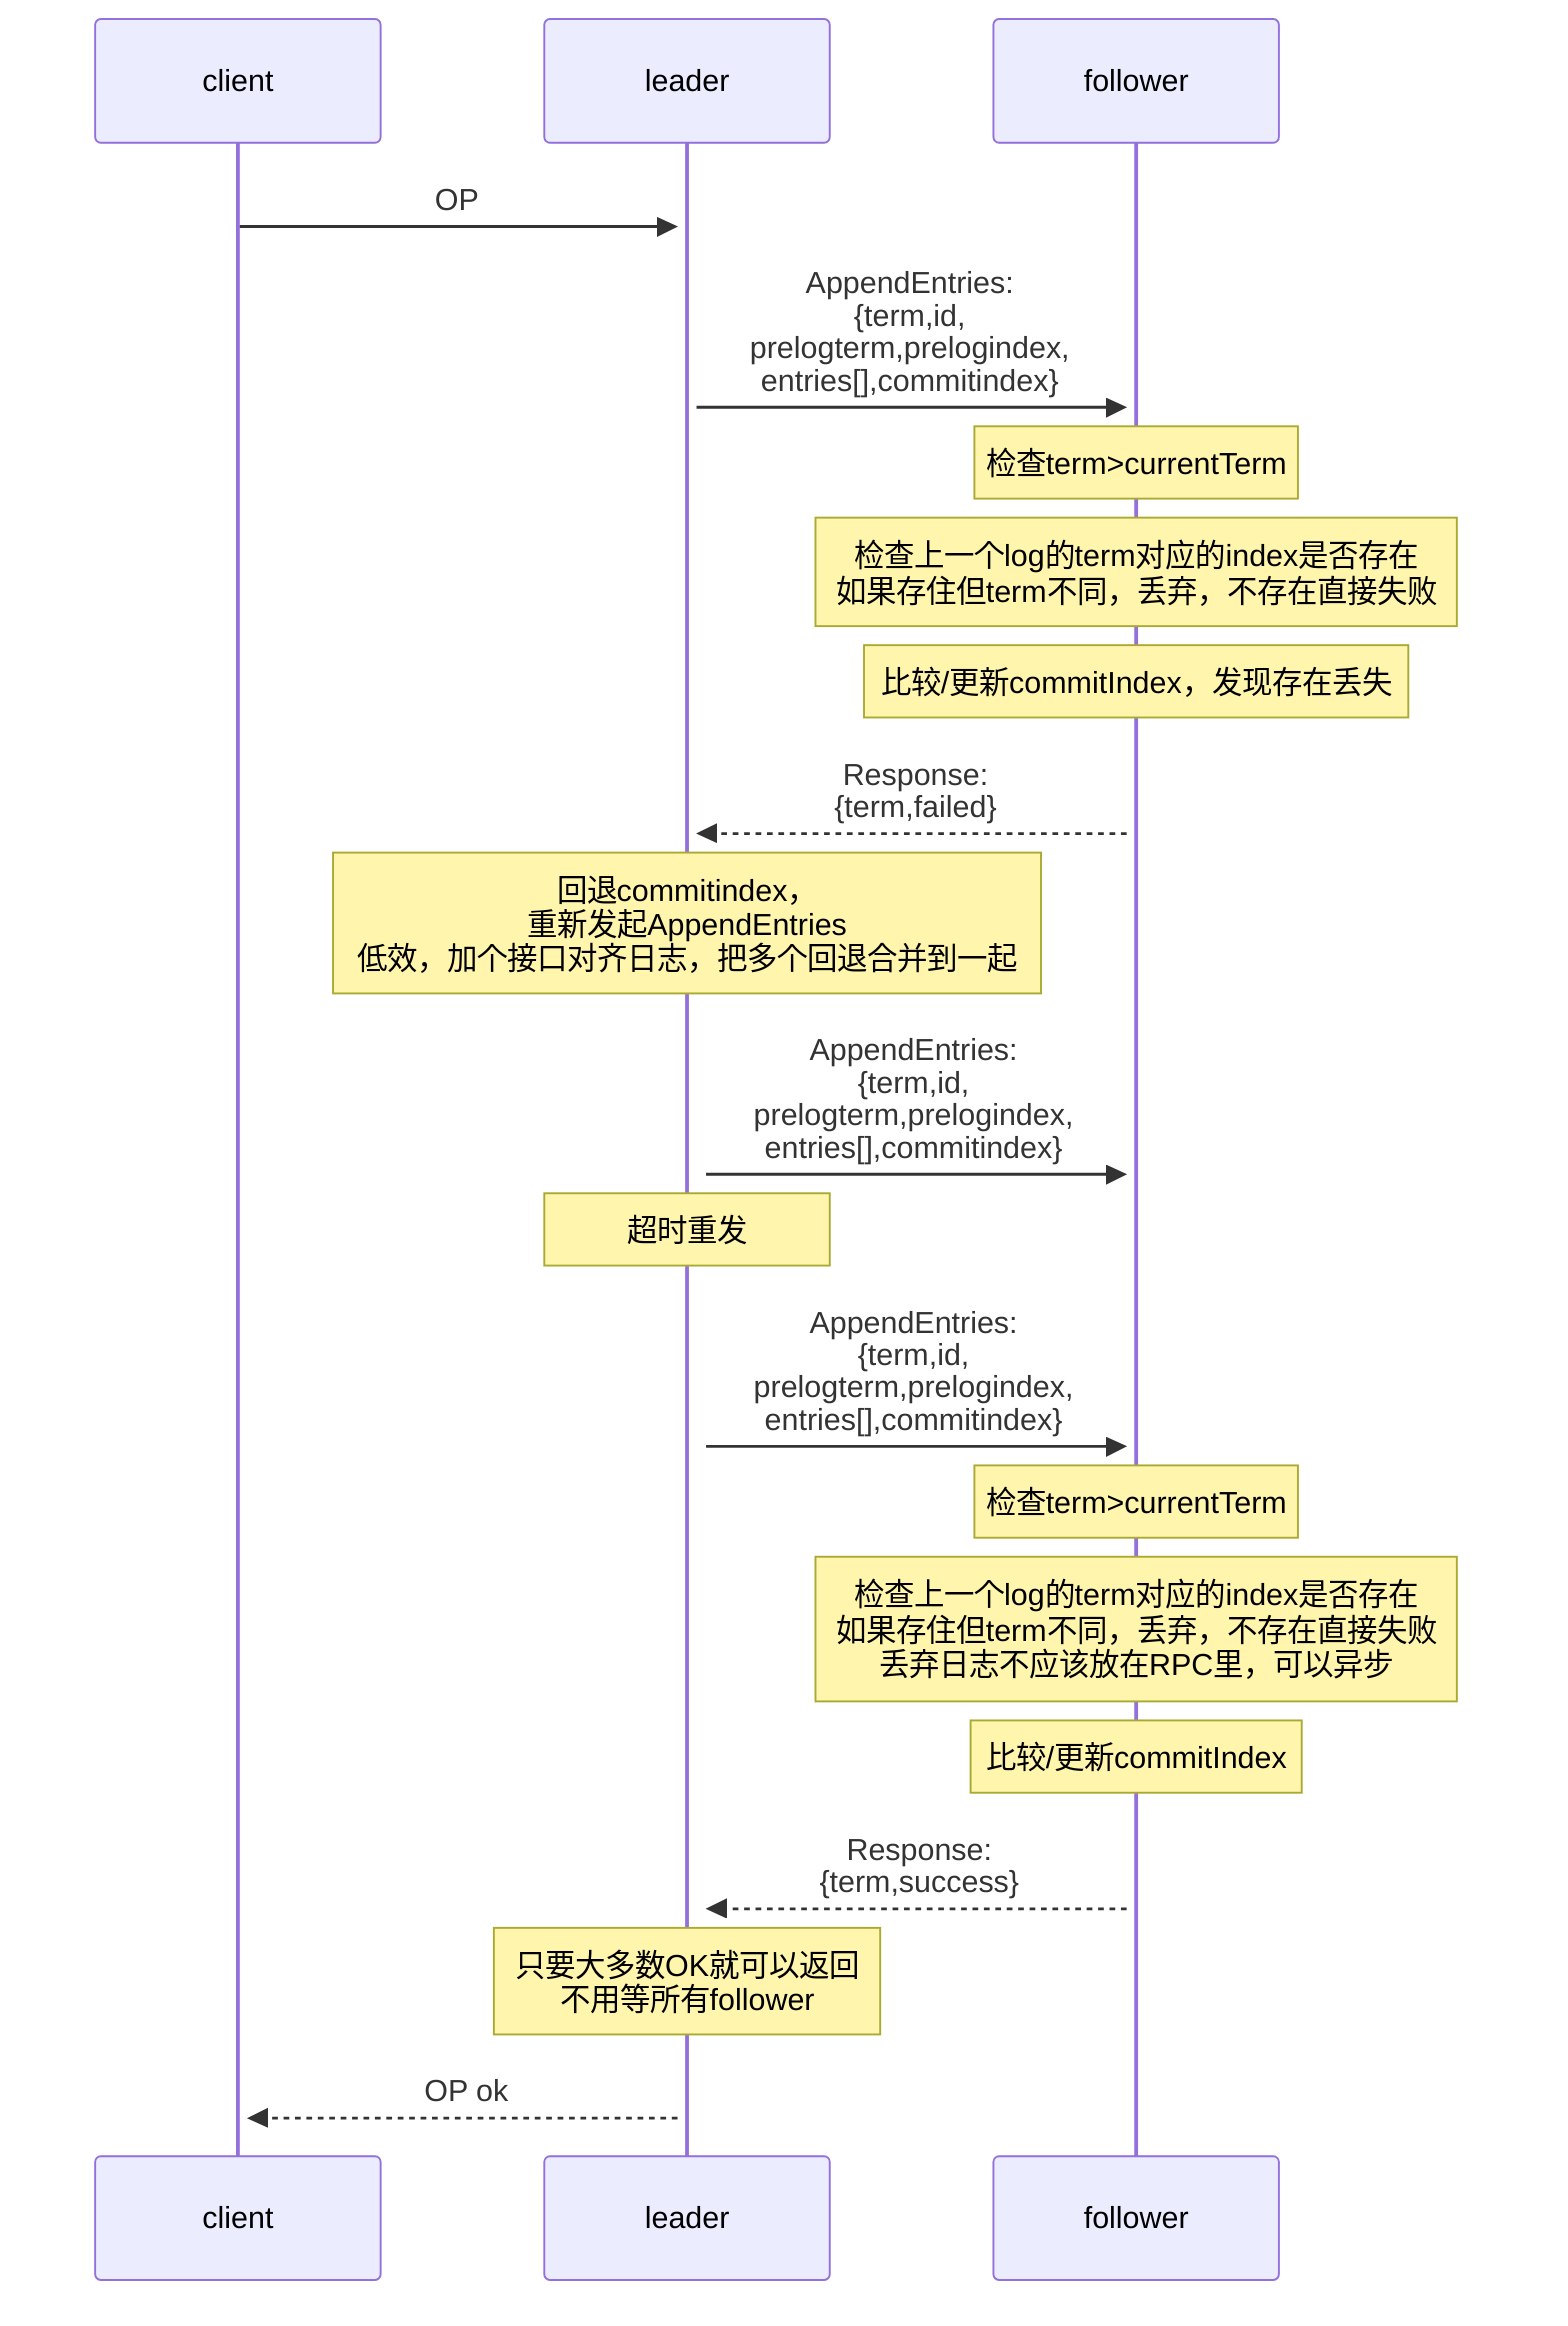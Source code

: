 sequenceDiagram
    client->>+leader: OP
    leader->>+follower: AppendEntries:<br>{term,id,<br>prelogterm,prelogindex,<br>entries[],commitindex}
    Note over follower: 检查term>currentTerm
    Note over follower: 检查上一个log的term对应的index是否存在<br>如果存住但term不同，丢弃，不存在直接失败
    Note over follower: 比较/更新commitIndex，发现存在丢失
    follower-->>+leader: Response:<br>{term,failed}
    Note over leader: 回退commitindex，<br>重新发起AppendEntries<br>低效，加个接口对齐日志，把多个回退合并到一起
    leader->>+follower: AppendEntries:<br>{term,id,<br>prelogterm,prelogindex,<br>entries[],commitindex}
    Note over leader: 超时重发
    leader->>+follower: AppendEntries:<br>{term,id,<br>prelogterm,prelogindex,<br>entries[],commitindex}
    Note over follower: 检查term>currentTerm
    Note over follower: 检查上一个log的term对应的index是否存在<br>如果存住但term不同，丢弃，不存在直接失败<br> 丢弃日志不应该放在RPC里，可以异步
    Note over follower: 比较/更新commitIndex
    follower-->>+leader: Response:<br>{term,success}
    Note over leader: 只要大多数OK就可以返回<br>不用等所有follower
    leader-->>+client: OP ok